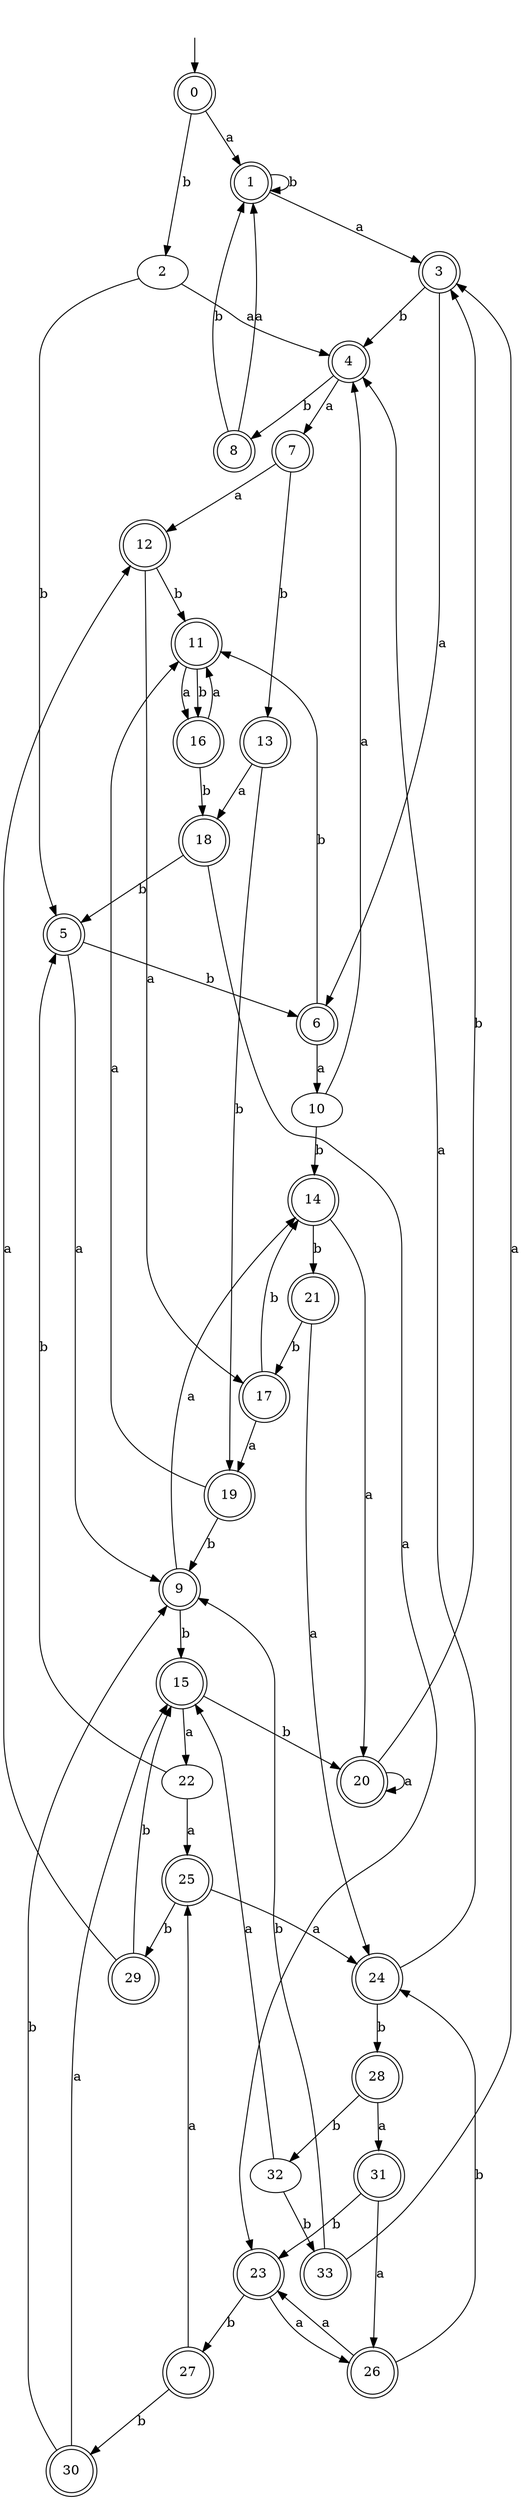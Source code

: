 digraph RandomDFA {
  __start0 [label="", shape=none];
  __start0 -> 0 [label=""];
  0 [shape=circle] [shape=doublecircle]
  0 -> 1 [label="a"]
  0 -> 2 [label="b"]
  1 [shape=doublecircle]
  1 -> 3 [label="a"]
  1 -> 1 [label="b"]
  2
  2 -> 4 [label="a"]
  2 -> 5 [label="b"]
  3 [shape=doublecircle]
  3 -> 6 [label="a"]
  3 -> 4 [label="b"]
  4 [shape=doublecircle]
  4 -> 7 [label="a"]
  4 -> 8 [label="b"]
  5 [shape=doublecircle]
  5 -> 9 [label="a"]
  5 -> 6 [label="b"]
  6 [shape=doublecircle]
  6 -> 10 [label="a"]
  6 -> 11 [label="b"]
  7 [shape=doublecircle]
  7 -> 12 [label="a"]
  7 -> 13 [label="b"]
  8 [shape=doublecircle]
  8 -> 1 [label="a"]
  8 -> 1 [label="b"]
  9 [shape=doublecircle]
  9 -> 14 [label="a"]
  9 -> 15 [label="b"]
  10
  10 -> 4 [label="a"]
  10 -> 14 [label="b"]
  11 [shape=doublecircle]
  11 -> 16 [label="a"]
  11 -> 16 [label="b"]
  12 [shape=doublecircle]
  12 -> 17 [label="a"]
  12 -> 11 [label="b"]
  13 [shape=doublecircle]
  13 -> 18 [label="a"]
  13 -> 19 [label="b"]
  14 [shape=doublecircle]
  14 -> 20 [label="a"]
  14 -> 21 [label="b"]
  15 [shape=doublecircle]
  15 -> 22 [label="a"]
  15 -> 20 [label="b"]
  16 [shape=doublecircle]
  16 -> 11 [label="a"]
  16 -> 18 [label="b"]
  17 [shape=doublecircle]
  17 -> 19 [label="a"]
  17 -> 14 [label="b"]
  18 [shape=doublecircle]
  18 -> 23 [label="a"]
  18 -> 5 [label="b"]
  19 [shape=doublecircle]
  19 -> 11 [label="a"]
  19 -> 9 [label="b"]
  20 [shape=doublecircle]
  20 -> 20 [label="a"]
  20 -> 3 [label="b"]
  21 [shape=doublecircle]
  21 -> 24 [label="a"]
  21 -> 17 [label="b"]
  22
  22 -> 25 [label="a"]
  22 -> 5 [label="b"]
  23 [shape=doublecircle]
  23 -> 26 [label="a"]
  23 -> 27 [label="b"]
  24 [shape=doublecircle]
  24 -> 4 [label="a"]
  24 -> 28 [label="b"]
  25 [shape=doublecircle]
  25 -> 24 [label="a"]
  25 -> 29 [label="b"]
  26 [shape=doublecircle]
  26 -> 23 [label="a"]
  26 -> 24 [label="b"]
  27 [shape=doublecircle]
  27 -> 25 [label="a"]
  27 -> 30 [label="b"]
  28 [shape=doublecircle]
  28 -> 31 [label="a"]
  28 -> 32 [label="b"]
  29 [shape=doublecircle]
  29 -> 12 [label="a"]
  29 -> 15 [label="b"]
  30 [shape=doublecircle]
  30 -> 15 [label="a"]
  30 -> 9 [label="b"]
  31 [shape=doublecircle]
  31 -> 26 [label="a"]
  31 -> 23 [label="b"]
  32
  32 -> 15 [label="a"]
  32 -> 33 [label="b"]
  33 [shape=doublecircle]
  33 -> 3 [label="a"]
  33 -> 9 [label="b"]
}

